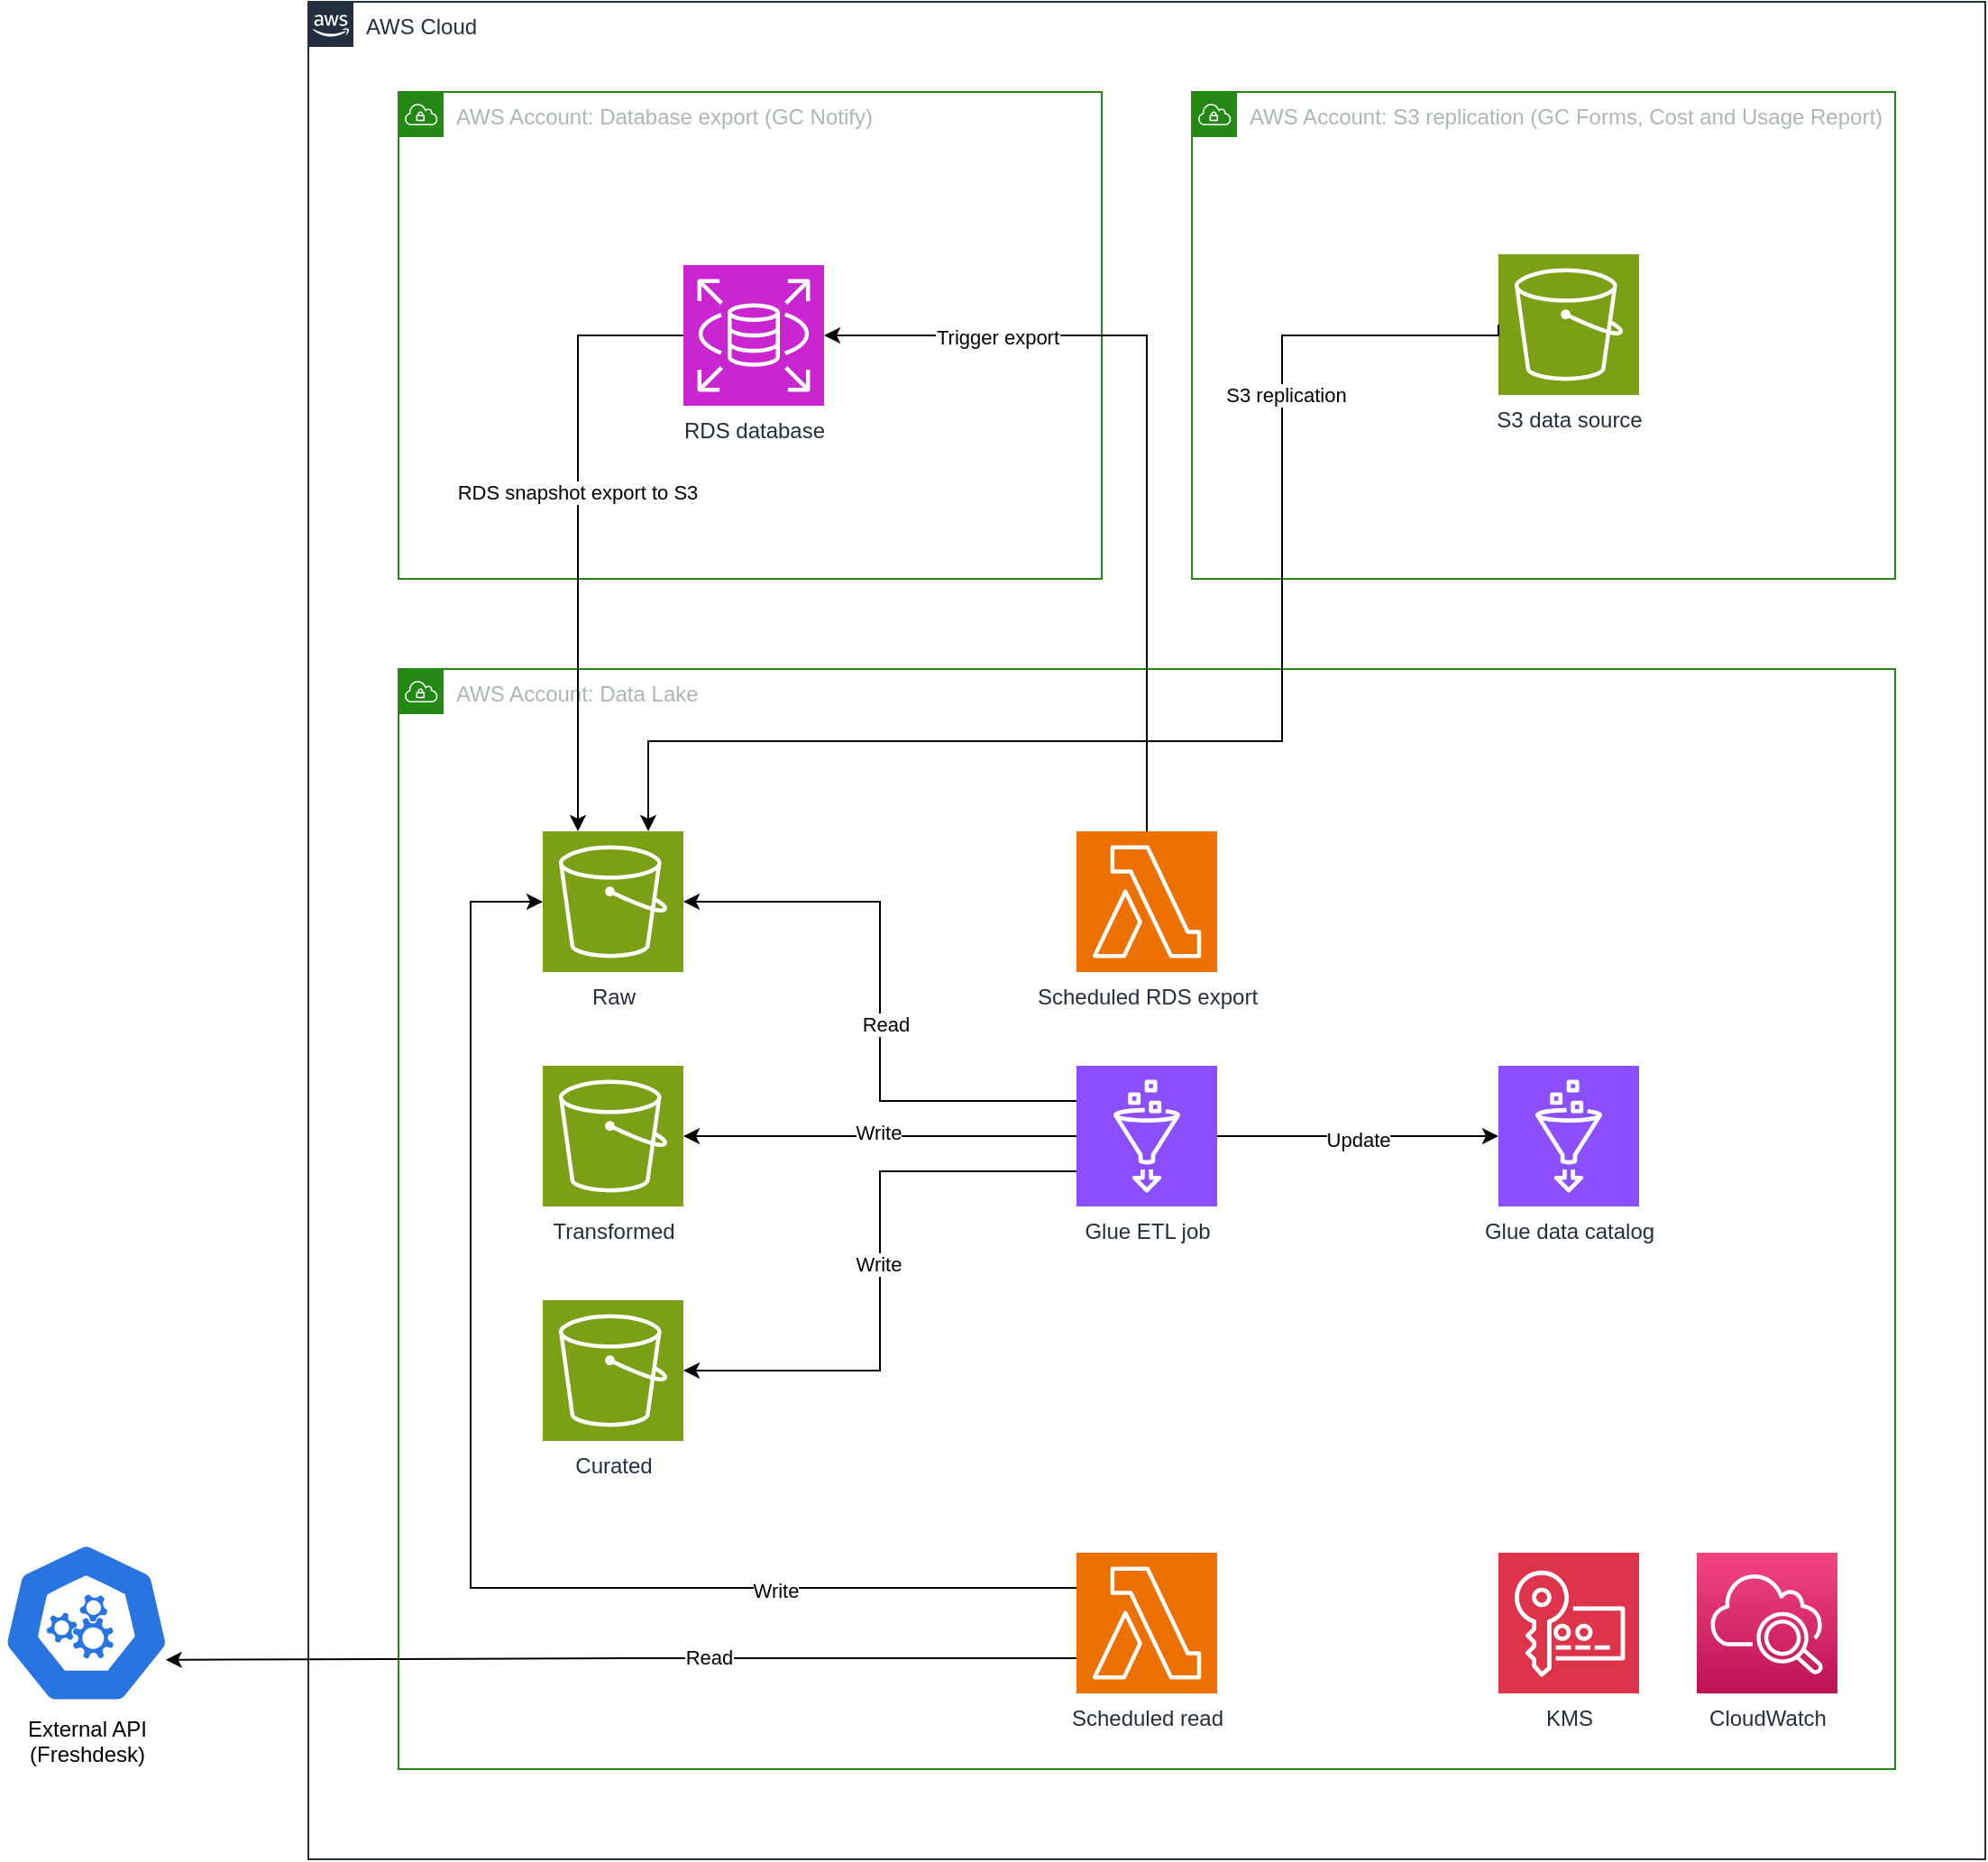<mxfile version="27.1.4">
  <diagram id="2vHupQ7qpo2H4J2kef7C" name="Page-1">
    <mxGraphModel dx="1678" dy="907" grid="1" gridSize="10" guides="1" tooltips="1" connect="1" arrows="1" fold="1" page="1" pageScale="1" pageWidth="1700" pageHeight="1100" math="0" shadow="0">
      <root>
        <mxCell id="0" />
        <mxCell id="1" parent="0" />
        <mxCell id="U2U7nHYtYI2KhTXJakb2-7" value="AWS Cloud" style="points=[[0,0],[0.25,0],[0.5,0],[0.75,0],[1,0],[1,0.25],[1,0.5],[1,0.75],[1,1],[0.75,1],[0.5,1],[0.25,1],[0,1],[0,0.75],[0,0.5],[0,0.25]];outlineConnect=0;gradientColor=none;html=1;whiteSpace=wrap;fontSize=12;fontStyle=0;shape=mxgraph.aws4.group;grIcon=mxgraph.aws4.group_aws_cloud_alt;strokeColor=#232F3E;fillColor=none;verticalAlign=top;align=left;spacingLeft=30;fontColor=#232F3E;dashed=0;movable=1;resizable=1;rotatable=1;deletable=1;editable=1;locked=0;connectable=1;" parent="1" vertex="1">
          <mxGeometry x="440" y="510" width="930" height="1030" as="geometry" />
        </mxCell>
        <mxCell id="3YkjBhUe68sp3YTSF8YO-46" value="AWS Account: Data Lake" style="points=[[0,0],[0.25,0],[0.5,0],[0.75,0],[1,0],[1,0.25],[1,0.5],[1,0.75],[1,1],[0.75,1],[0.5,1],[0.25,1],[0,1],[0,0.75],[0,0.5],[0,0.25]];outlineConnect=0;gradientColor=none;html=1;whiteSpace=wrap;fontSize=12;fontStyle=0;shape=mxgraph.aws4.group;grIcon=mxgraph.aws4.group_vpc;strokeColor=#248814;fillColor=none;verticalAlign=top;align=left;spacingLeft=30;fontColor=#AAB7B8;dashed=0;" parent="1" vertex="1">
          <mxGeometry x="490" y="880" width="830" height="610" as="geometry" />
        </mxCell>
        <mxCell id="i0sY7tSdIwuUhT-nB4eU-6" value="AWS Account: Database export (GC Notify)" style="points=[[0,0],[0.25,0],[0.5,0],[0.75,0],[1,0],[1,0.25],[1,0.5],[1,0.75],[1,1],[0.75,1],[0.5,1],[0.25,1],[0,1],[0,0.75],[0,0.5],[0,0.25]];outlineConnect=0;gradientColor=none;html=1;whiteSpace=wrap;fontSize=12;fontStyle=0;shape=mxgraph.aws4.group;grIcon=mxgraph.aws4.group_vpc;strokeColor=#248814;fillColor=none;verticalAlign=top;align=left;spacingLeft=30;fontColor=#AAB7B8;dashed=0;" parent="1" vertex="1">
          <mxGeometry x="490" y="560" width="390" height="270" as="geometry" />
        </mxCell>
        <mxCell id="i0sY7tSdIwuUhT-nB4eU-31" value="CloudWatch" style="points=[[0,0,0],[0.25,0,0],[0.5,0,0],[0.75,0,0],[1,0,0],[0,1,0],[0.25,1,0],[0.5,1,0],[0.75,1,0],[1,1,0],[0,0.25,0],[0,0.5,0],[0,0.75,0],[1,0.25,0],[1,0.5,0],[1,0.75,0]];points=[[0,0,0],[0.25,0,0],[0.5,0,0],[0.75,0,0],[1,0,0],[0,1,0],[0.25,1,0],[0.5,1,0],[0.75,1,0],[1,1,0],[0,0.25,0],[0,0.5,0],[0,0.75,0],[1,0.25,0],[1,0.5,0],[1,0.75,0]];outlineConnect=0;fontColor=#232F3E;gradientColor=#F34482;gradientDirection=north;fillColor=#BC1356;strokeColor=#ffffff;dashed=0;verticalLabelPosition=bottom;verticalAlign=top;align=center;html=1;fontSize=12;fontStyle=0;aspect=fixed;shape=mxgraph.aws4.resourceIcon;resIcon=mxgraph.aws4.cloudwatch_2;" parent="1" vertex="1">
          <mxGeometry x="1210" y="1370" width="78" height="78" as="geometry" />
        </mxCell>
        <mxCell id="3YkjBhUe68sp3YTSF8YO-31" value="KMS" style="sketch=0;points=[[0,0,0],[0.25,0,0],[0.5,0,0],[0.75,0,0],[1,0,0],[0,1,0],[0.25,1,0],[0.5,1,0],[0.75,1,0],[1,1,0],[0,0.25,0],[0,0.5,0],[0,0.75,0],[1,0.25,0],[1,0.5,0],[1,0.75,0]];outlineConnect=0;fontColor=#232F3E;fillColor=#DD344C;strokeColor=#ffffff;dashed=0;verticalLabelPosition=bottom;verticalAlign=top;align=center;html=1;fontSize=12;fontStyle=0;aspect=fixed;shape=mxgraph.aws4.resourceIcon;resIcon=mxgraph.aws4.key_management_service;" parent="1" vertex="1">
          <mxGeometry x="1100" y="1370" width="78" height="78" as="geometry" />
        </mxCell>
        <mxCell id="3YkjBhUe68sp3YTSF8YO-32" value="Raw" style="sketch=0;points=[[0,0,0],[0.25,0,0],[0.5,0,0],[0.75,0,0],[1,0,0],[0,1,0],[0.25,1,0],[0.5,1,0],[0.75,1,0],[1,1,0],[0,0.25,0],[0,0.5,0],[0,0.75,0],[1,0.25,0],[1,0.5,0],[1,0.75,0]];outlineConnect=0;fontColor=#232F3E;fillColor=#7AA116;strokeColor=#ffffff;dashed=0;verticalLabelPosition=bottom;verticalAlign=top;align=center;html=1;fontSize=12;fontStyle=0;aspect=fixed;shape=mxgraph.aws4.resourceIcon;resIcon=mxgraph.aws4.s3;" parent="1" vertex="1">
          <mxGeometry x="570" y="970" width="78" height="78" as="geometry" />
        </mxCell>
        <mxCell id="3YkjBhUe68sp3YTSF8YO-49" value="Transformed" style="sketch=0;points=[[0,0,0],[0.25,0,0],[0.5,0,0],[0.75,0,0],[1,0,0],[0,1,0],[0.25,1,0],[0.5,1,0],[0.75,1,0],[1,1,0],[0,0.25,0],[0,0.5,0],[0,0.75,0],[1,0.25,0],[1,0.5,0],[1,0.75,0]];outlineConnect=0;fontColor=#232F3E;fillColor=#7AA116;strokeColor=#ffffff;dashed=0;verticalLabelPosition=bottom;verticalAlign=top;align=center;html=1;fontSize=12;fontStyle=0;aspect=fixed;shape=mxgraph.aws4.resourceIcon;resIcon=mxgraph.aws4.s3;" parent="1" vertex="1">
          <mxGeometry x="570" y="1100" width="78" height="78" as="geometry" />
        </mxCell>
        <mxCell id="3YkjBhUe68sp3YTSF8YO-52" value="Curated" style="sketch=0;points=[[0,0,0],[0.25,0,0],[0.5,0,0],[0.75,0,0],[1,0,0],[0,1,0],[0.25,1,0],[0.5,1,0],[0.75,1,0],[1,1,0],[0,0.25,0],[0,0.5,0],[0,0.75,0],[1,0.25,0],[1,0.5,0],[1,0.75,0]];outlineConnect=0;fontColor=#232F3E;fillColor=#7AA116;strokeColor=#ffffff;dashed=0;verticalLabelPosition=bottom;verticalAlign=top;align=center;html=1;fontSize=12;fontStyle=0;aspect=fixed;shape=mxgraph.aws4.resourceIcon;resIcon=mxgraph.aws4.s3;" parent="1" vertex="1">
          <mxGeometry x="570" y="1230" width="78" height="78" as="geometry" />
        </mxCell>
        <mxCell id="qZDjgfrd0DEzboSuWP2a-1" value="AWS Account: S3 replication (GC Forms, Cost and Usage Report)" style="points=[[0,0],[0.25,0],[0.5,0],[0.75,0],[1,0],[1,0.25],[1,0.5],[1,0.75],[1,1],[0.75,1],[0.5,1],[0.25,1],[0,1],[0,0.75],[0,0.5],[0,0.25]];outlineConnect=0;gradientColor=none;html=1;whiteSpace=wrap;fontSize=12;fontStyle=0;shape=mxgraph.aws4.group;grIcon=mxgraph.aws4.group_vpc;strokeColor=#248814;fillColor=none;verticalAlign=top;align=left;spacingLeft=30;fontColor=#AAB7B8;dashed=0;" vertex="1" parent="1">
          <mxGeometry x="930" y="560" width="390" height="270" as="geometry" />
        </mxCell>
        <mxCell id="qZDjgfrd0DEzboSuWP2a-2" value="RDS database" style="sketch=0;points=[[0,0,0],[0.25,0,0],[0.5,0,0],[0.75,0,0],[1,0,0],[0,1,0],[0.25,1,0],[0.5,1,0],[0.75,1,0],[1,1,0],[0,0.25,0],[0,0.5,0],[0,0.75,0],[1,0.25,0],[1,0.5,0],[1,0.75,0]];outlineConnect=0;fontColor=#232F3E;fillColor=#C925D1;strokeColor=#ffffff;dashed=0;verticalLabelPosition=bottom;verticalAlign=top;align=center;html=1;fontSize=12;fontStyle=0;aspect=fixed;shape=mxgraph.aws4.resourceIcon;resIcon=mxgraph.aws4.rds;" vertex="1" parent="1">
          <mxGeometry x="648" y="656" width="78" height="78" as="geometry" />
        </mxCell>
        <mxCell id="qZDjgfrd0DEzboSuWP2a-5" value="S3 data source" style="sketch=0;points=[[0,0,0],[0.25,0,0],[0.5,0,0],[0.75,0,0],[1,0,0],[0,1,0],[0.25,1,0],[0.5,1,0],[0.75,1,0],[1,1,0],[0,0.25,0],[0,0.5,0],[0,0.75,0],[1,0.25,0],[1,0.5,0],[1,0.75,0]];outlineConnect=0;fontColor=#232F3E;fillColor=#7AA116;strokeColor=#ffffff;dashed=0;verticalLabelPosition=bottom;verticalAlign=top;align=center;html=1;fontSize=12;fontStyle=0;aspect=fixed;shape=mxgraph.aws4.resourceIcon;resIcon=mxgraph.aws4.s3;" vertex="1" parent="1">
          <mxGeometry x="1100" y="650" width="78" height="78" as="geometry" />
        </mxCell>
        <mxCell id="qZDjgfrd0DEzboSuWP2a-9" style="edgeStyle=orthogonalEdgeStyle;rounded=0;orthogonalLoop=1;jettySize=auto;html=1;exitX=0;exitY=0.5;exitDx=0;exitDy=0;exitPerimeter=0;entryX=0.25;entryY=0;entryDx=0;entryDy=0;entryPerimeter=0;" edge="1" parent="1" source="qZDjgfrd0DEzboSuWP2a-2" target="3YkjBhUe68sp3YTSF8YO-32">
          <mxGeometry relative="1" as="geometry" />
        </mxCell>
        <mxCell id="qZDjgfrd0DEzboSuWP2a-11" value="RDS snapshot export to S3" style="edgeLabel;html=1;align=center;verticalAlign=middle;resizable=0;points=[];" vertex="1" connectable="0" parent="qZDjgfrd0DEzboSuWP2a-9">
          <mxGeometry x="-0.128" y="-1" relative="1" as="geometry">
            <mxPoint as="offset" />
          </mxGeometry>
        </mxCell>
        <mxCell id="qZDjgfrd0DEzboSuWP2a-15" style="edgeStyle=orthogonalEdgeStyle;rounded=0;orthogonalLoop=1;jettySize=auto;html=1;" edge="1" parent="1" source="qZDjgfrd0DEzboSuWP2a-14" target="3YkjBhUe68sp3YTSF8YO-49">
          <mxGeometry relative="1" as="geometry" />
        </mxCell>
        <mxCell id="qZDjgfrd0DEzboSuWP2a-27" value="Write" style="edgeLabel;html=1;align=center;verticalAlign=middle;resizable=0;points=[];" vertex="1" connectable="0" parent="qZDjgfrd0DEzboSuWP2a-15">
          <mxGeometry x="0.009" y="-2" relative="1" as="geometry">
            <mxPoint as="offset" />
          </mxGeometry>
        </mxCell>
        <mxCell id="qZDjgfrd0DEzboSuWP2a-14" value="Glue ETL job" style="sketch=0;points=[[0,0,0],[0.25,0,0],[0.5,0,0],[0.75,0,0],[1,0,0],[0,1,0],[0.25,1,0],[0.5,1,0],[0.75,1,0],[1,1,0],[0,0.25,0],[0,0.5,0],[0,0.75,0],[1,0.25,0],[1,0.5,0],[1,0.75,0]];outlineConnect=0;fontColor=#232F3E;fillColor=#8C4FFF;strokeColor=#ffffff;dashed=0;verticalLabelPosition=bottom;verticalAlign=top;align=center;html=1;fontSize=12;fontStyle=0;aspect=fixed;shape=mxgraph.aws4.resourceIcon;resIcon=mxgraph.aws4.glue;" vertex="1" parent="1">
          <mxGeometry x="866" y="1100" width="78" height="78" as="geometry" />
        </mxCell>
        <mxCell id="qZDjgfrd0DEzboSuWP2a-19" style="edgeStyle=orthogonalEdgeStyle;rounded=0;orthogonalLoop=1;jettySize=auto;html=1;exitX=0;exitY=0.5;exitDx=0;exitDy=0;exitPerimeter=0;entryX=0.75;entryY=0;entryDx=0;entryDy=0;entryPerimeter=0;" edge="1" parent="1" source="qZDjgfrd0DEzboSuWP2a-5" target="3YkjBhUe68sp3YTSF8YO-32">
          <mxGeometry relative="1" as="geometry">
            <Array as="points">
              <mxPoint x="980" y="695" />
              <mxPoint x="980" y="920" />
              <mxPoint x="629" y="920" />
            </Array>
          </mxGeometry>
        </mxCell>
        <mxCell id="qZDjgfrd0DEzboSuWP2a-20" value="S3 replication" style="edgeLabel;html=1;align=center;verticalAlign=middle;resizable=0;points=[];" vertex="1" connectable="0" parent="qZDjgfrd0DEzboSuWP2a-19">
          <mxGeometry x="-0.577" y="2" relative="1" as="geometry">
            <mxPoint as="offset" />
          </mxGeometry>
        </mxCell>
        <mxCell id="qZDjgfrd0DEzboSuWP2a-24" style="edgeStyle=orthogonalEdgeStyle;rounded=0;orthogonalLoop=1;jettySize=auto;html=1;exitX=0;exitY=0.75;exitDx=0;exitDy=0;exitPerimeter=0;entryX=1;entryY=0.5;entryDx=0;entryDy=0;entryPerimeter=0;" edge="1" parent="1" source="qZDjgfrd0DEzboSuWP2a-14" target="3YkjBhUe68sp3YTSF8YO-52">
          <mxGeometry relative="1" as="geometry" />
        </mxCell>
        <mxCell id="qZDjgfrd0DEzboSuWP2a-29" value="Write" style="edgeLabel;html=1;align=center;verticalAlign=middle;resizable=0;points=[];" vertex="1" connectable="0" parent="qZDjgfrd0DEzboSuWP2a-24">
          <mxGeometry x="-0.023" y="-1" relative="1" as="geometry">
            <mxPoint as="offset" />
          </mxGeometry>
        </mxCell>
        <mxCell id="qZDjgfrd0DEzboSuWP2a-30" value="Glue data catalog" style="sketch=0;points=[[0,0,0],[0.25,0,0],[0.5,0,0],[0.75,0,0],[1,0,0],[0,1,0],[0.25,1,0],[0.5,1,0],[0.75,1,0],[1,1,0],[0,0.25,0],[0,0.5,0],[0,0.75,0],[1,0.25,0],[1,0.5,0],[1,0.75,0]];outlineConnect=0;fontColor=#232F3E;fillColor=#8C4FFF;strokeColor=#ffffff;dashed=0;verticalLabelPosition=bottom;verticalAlign=top;align=center;html=1;fontSize=12;fontStyle=0;aspect=fixed;shape=mxgraph.aws4.resourceIcon;resIcon=mxgraph.aws4.glue;" vertex="1" parent="1">
          <mxGeometry x="1100" y="1100" width="78" height="78" as="geometry" />
        </mxCell>
        <mxCell id="qZDjgfrd0DEzboSuWP2a-31" style="edgeStyle=orthogonalEdgeStyle;rounded=0;orthogonalLoop=1;jettySize=auto;html=1;exitX=1;exitY=0.5;exitDx=0;exitDy=0;exitPerimeter=0;entryX=0;entryY=0.5;entryDx=0;entryDy=0;entryPerimeter=0;" edge="1" parent="1" source="qZDjgfrd0DEzboSuWP2a-14" target="qZDjgfrd0DEzboSuWP2a-30">
          <mxGeometry relative="1" as="geometry" />
        </mxCell>
        <mxCell id="qZDjgfrd0DEzboSuWP2a-32" value="Update" style="edgeLabel;html=1;align=center;verticalAlign=middle;resizable=0;points=[];" vertex="1" connectable="0" parent="qZDjgfrd0DEzboSuWP2a-31">
          <mxGeometry y="-2" relative="1" as="geometry">
            <mxPoint as="offset" />
          </mxGeometry>
        </mxCell>
        <mxCell id="qZDjgfrd0DEzboSuWP2a-33" value="Scheduled RDS export" style="sketch=0;points=[[0,0,0],[0.25,0,0],[0.5,0,0],[0.75,0,0],[1,0,0],[0,1,0],[0.25,1,0],[0.5,1,0],[0.75,1,0],[1,1,0],[0,0.25,0],[0,0.5,0],[0,0.75,0],[1,0.25,0],[1,0.5,0],[1,0.75,0]];outlineConnect=0;fontColor=#232F3E;fillColor=#ED7100;strokeColor=#ffffff;dashed=0;verticalLabelPosition=bottom;verticalAlign=top;align=center;html=1;fontSize=12;fontStyle=0;aspect=fixed;shape=mxgraph.aws4.resourceIcon;resIcon=mxgraph.aws4.lambda;" vertex="1" parent="1">
          <mxGeometry x="866" y="970" width="78" height="78" as="geometry" />
        </mxCell>
        <mxCell id="qZDjgfrd0DEzboSuWP2a-35" style="edgeStyle=orthogonalEdgeStyle;rounded=0;orthogonalLoop=1;jettySize=auto;html=1;exitX=0.5;exitY=0;exitDx=0;exitDy=0;exitPerimeter=0;entryX=1;entryY=0.5;entryDx=0;entryDy=0;entryPerimeter=0;" edge="1" parent="1" source="qZDjgfrd0DEzboSuWP2a-33" target="qZDjgfrd0DEzboSuWP2a-2">
          <mxGeometry relative="1" as="geometry" />
        </mxCell>
        <mxCell id="qZDjgfrd0DEzboSuWP2a-39" value="Trigger export" style="edgeLabel;html=1;align=center;verticalAlign=middle;resizable=0;points=[];" vertex="1" connectable="0" parent="qZDjgfrd0DEzboSuWP2a-35">
          <mxGeometry x="0.577" y="1" relative="1" as="geometry">
            <mxPoint as="offset" />
          </mxGeometry>
        </mxCell>
        <mxCell id="qZDjgfrd0DEzboSuWP2a-40" value="External API&lt;br&gt;(Freshdesk)" style="aspect=fixed;sketch=0;html=1;dashed=0;whitespace=wrap;verticalLabelPosition=bottom;verticalAlign=top;fillColor=#2875E2;strokeColor=#ffffff;points=[[0.005,0.63,0],[0.1,0.2,0],[0.9,0.2,0],[0.5,0,0],[0.995,0.63,0],[0.72,0.99,0],[0.5,1,0],[0.28,0.99,0]];shape=mxgraph.kubernetes.icon2;prIcon=api" vertex="1" parent="1">
          <mxGeometry x="270" y="1364" width="93.75" height="90" as="geometry" />
        </mxCell>
        <mxCell id="qZDjgfrd0DEzboSuWP2a-41" value="Scheduled read" style="sketch=0;points=[[0,0,0],[0.25,0,0],[0.5,0,0],[0.75,0,0],[1,0,0],[0,1,0],[0.25,1,0],[0.5,1,0],[0.75,1,0],[1,1,0],[0,0.25,0],[0,0.5,0],[0,0.75,0],[1,0.25,0],[1,0.5,0],[1,0.75,0]];outlineConnect=0;fontColor=#232F3E;fillColor=#ED7100;strokeColor=#ffffff;dashed=0;verticalLabelPosition=bottom;verticalAlign=top;align=center;html=1;fontSize=12;fontStyle=0;aspect=fixed;shape=mxgraph.aws4.resourceIcon;resIcon=mxgraph.aws4.lambda;" vertex="1" parent="1">
          <mxGeometry x="866" y="1370" width="78" height="78" as="geometry" />
        </mxCell>
        <mxCell id="qZDjgfrd0DEzboSuWP2a-50" style="edgeStyle=orthogonalEdgeStyle;rounded=0;orthogonalLoop=1;jettySize=auto;html=1;exitX=0;exitY=0.25;exitDx=0;exitDy=0;exitPerimeter=0;entryX=0;entryY=0.5;entryDx=0;entryDy=0;entryPerimeter=0;" edge="1" parent="1" source="qZDjgfrd0DEzboSuWP2a-41" target="3YkjBhUe68sp3YTSF8YO-32">
          <mxGeometry relative="1" as="geometry">
            <Array as="points">
              <mxPoint x="530" y="1389" />
              <mxPoint x="530" y="1009" />
            </Array>
          </mxGeometry>
        </mxCell>
        <mxCell id="qZDjgfrd0DEzboSuWP2a-51" value="Write" style="edgeLabel;html=1;align=center;verticalAlign=middle;resizable=0;points=[];" vertex="1" connectable="0" parent="qZDjgfrd0DEzboSuWP2a-50">
          <mxGeometry x="-0.558" y="1" relative="1" as="geometry">
            <mxPoint as="offset" />
          </mxGeometry>
        </mxCell>
        <mxCell id="qZDjgfrd0DEzboSuWP2a-53" style="edgeStyle=orthogonalEdgeStyle;rounded=0;orthogonalLoop=1;jettySize=auto;html=1;exitX=0;exitY=0.25;exitDx=0;exitDy=0;exitPerimeter=0;entryX=1;entryY=0.5;entryDx=0;entryDy=0;entryPerimeter=0;" edge="1" parent="1" source="qZDjgfrd0DEzboSuWP2a-14" target="3YkjBhUe68sp3YTSF8YO-32">
          <mxGeometry relative="1" as="geometry" />
        </mxCell>
        <mxCell id="qZDjgfrd0DEzboSuWP2a-54" value="Read" style="edgeLabel;html=1;align=center;verticalAlign=middle;resizable=0;points=[];" vertex="1" connectable="0" parent="qZDjgfrd0DEzboSuWP2a-53">
          <mxGeometry x="-0.075" y="-3" relative="1" as="geometry">
            <mxPoint as="offset" />
          </mxGeometry>
        </mxCell>
        <mxCell id="qZDjgfrd0DEzboSuWP2a-58" style="edgeStyle=orthogonalEdgeStyle;rounded=0;orthogonalLoop=1;jettySize=auto;html=1;exitX=0;exitY=0.75;exitDx=0;exitDy=0;exitPerimeter=0;entryX=0.969;entryY=0.727;entryDx=0;entryDy=0;entryPerimeter=0;" edge="1" parent="1" source="qZDjgfrd0DEzboSuWP2a-41" target="qZDjgfrd0DEzboSuWP2a-40">
          <mxGeometry relative="1" as="geometry" />
        </mxCell>
        <mxCell id="qZDjgfrd0DEzboSuWP2a-59" value="Read" style="edgeLabel;html=1;align=center;verticalAlign=middle;resizable=0;points=[];" vertex="1" connectable="0" parent="qZDjgfrd0DEzboSuWP2a-58">
          <mxGeometry x="-0.194" y="-1" relative="1" as="geometry">
            <mxPoint as="offset" />
          </mxGeometry>
        </mxCell>
      </root>
    </mxGraphModel>
  </diagram>
</mxfile>
